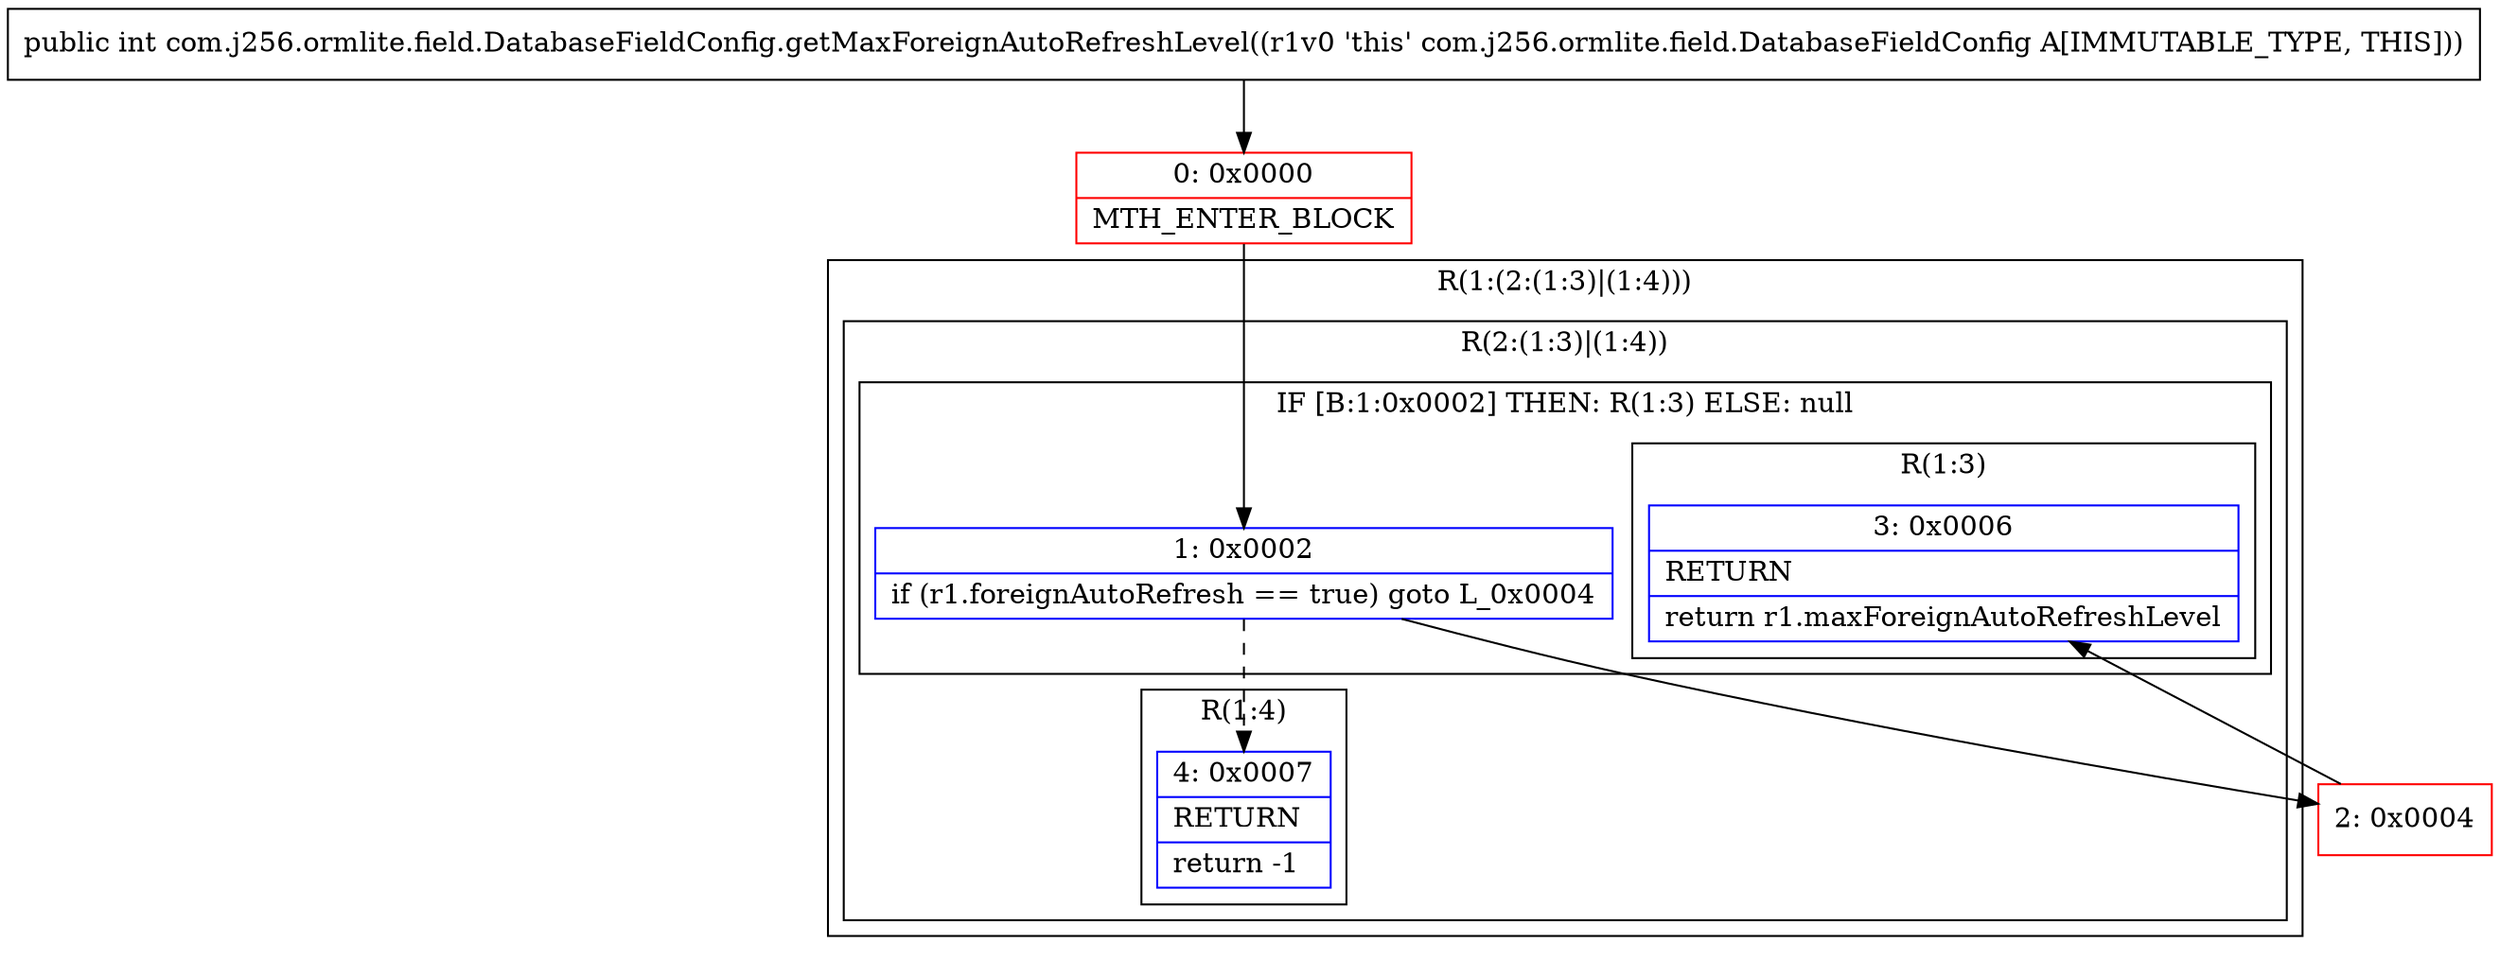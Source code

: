digraph "CFG forcom.j256.ormlite.field.DatabaseFieldConfig.getMaxForeignAutoRefreshLevel()I" {
subgraph cluster_Region_515094045 {
label = "R(1:(2:(1:3)|(1:4)))";
node [shape=record,color=blue];
subgraph cluster_Region_691877669 {
label = "R(2:(1:3)|(1:4))";
node [shape=record,color=blue];
subgraph cluster_IfRegion_1242553922 {
label = "IF [B:1:0x0002] THEN: R(1:3) ELSE: null";
node [shape=record,color=blue];
Node_1 [shape=record,label="{1\:\ 0x0002|if (r1.foreignAutoRefresh == true) goto L_0x0004\l}"];
subgraph cluster_Region_683774779 {
label = "R(1:3)";
node [shape=record,color=blue];
Node_3 [shape=record,label="{3\:\ 0x0006|RETURN\l|return r1.maxForeignAutoRefreshLevel\l}"];
}
}
subgraph cluster_Region_734124896 {
label = "R(1:4)";
node [shape=record,color=blue];
Node_4 [shape=record,label="{4\:\ 0x0007|RETURN\l|return \-1\l}"];
}
}
}
Node_0 [shape=record,color=red,label="{0\:\ 0x0000|MTH_ENTER_BLOCK\l}"];
Node_2 [shape=record,color=red,label="{2\:\ 0x0004}"];
MethodNode[shape=record,label="{public int com.j256.ormlite.field.DatabaseFieldConfig.getMaxForeignAutoRefreshLevel((r1v0 'this' com.j256.ormlite.field.DatabaseFieldConfig A[IMMUTABLE_TYPE, THIS])) }"];
MethodNode -> Node_0;
Node_1 -> Node_2;
Node_1 -> Node_4[style=dashed];
Node_0 -> Node_1;
Node_2 -> Node_3;
}

